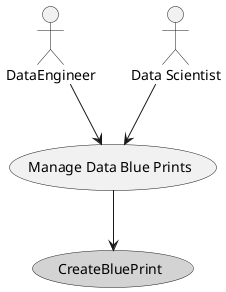 @startuml


usecase "Manage Data Blue Prints" as ManageDataBluePrints

Actor "DataEngineer" as DataEngineer

DataEngineer --> ManageDataBluePrints

Actor "Data Scientist" as DataScientist

DataScientist --> ManageDataBluePrints



usecase "CreateBluePrint" as CreateBluePrint #lightgrey

ManageDataBluePrints --> CreateBluePrint

@enduml
